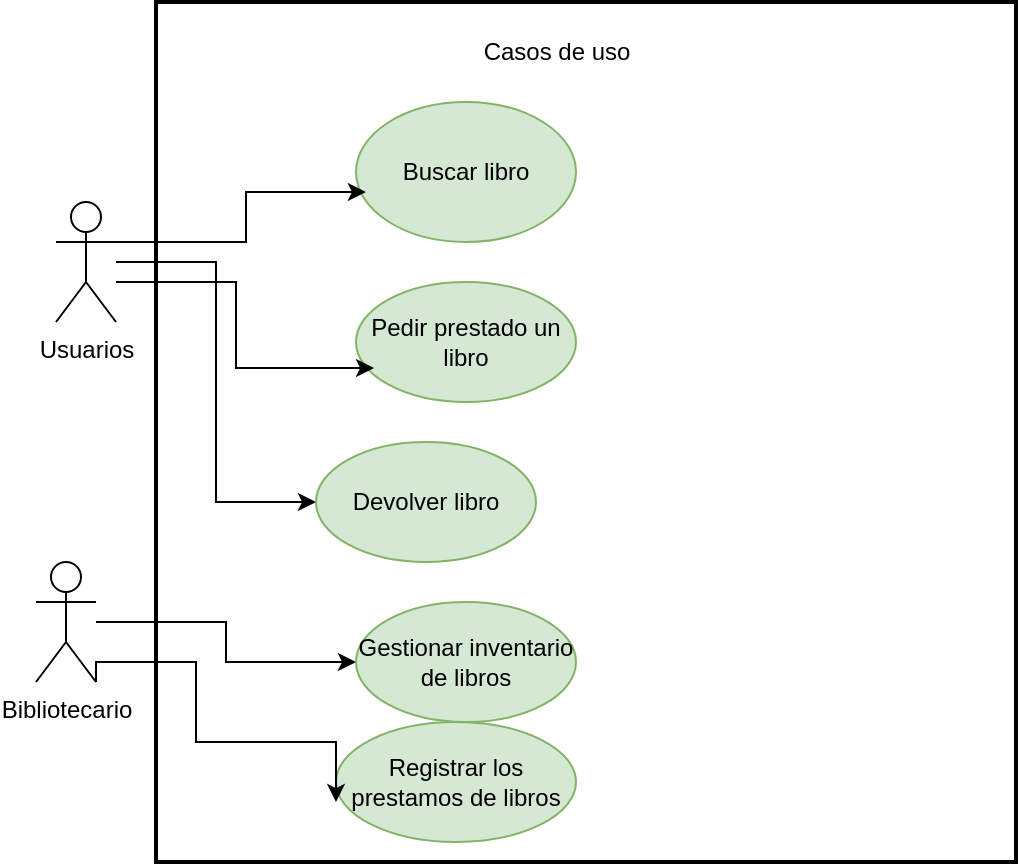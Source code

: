 <mxfile version="24.8.3">
  <diagram name="Página-1" id="oXYI8295tFJx0mUEwKPu">
    <mxGraphModel dx="1241" dy="750" grid="1" gridSize="10" guides="1" tooltips="1" connect="1" arrows="1" fold="1" page="1" pageScale="1" pageWidth="827" pageHeight="1169" math="0" shadow="0">
      <root>
        <mxCell id="0" />
        <mxCell id="1" parent="0" />
        <mxCell id="IIWtllhOlH8QPKd6WJXo-15" value="" style="whiteSpace=wrap;html=1;aspect=fixed;fillColor=none;strokeWidth=2;" vertex="1" parent="1">
          <mxGeometry x="190" y="140" width="430" height="430" as="geometry" />
        </mxCell>
        <mxCell id="IIWtllhOlH8QPKd6WJXo-13" style="edgeStyle=orthogonalEdgeStyle;rounded=0;orthogonalLoop=1;jettySize=auto;html=1;" edge="1" parent="1" source="IIWtllhOlH8QPKd6WJXo-1" target="IIWtllhOlH8QPKd6WJXo-4">
          <mxGeometry relative="1" as="geometry" />
        </mxCell>
        <mxCell id="IIWtllhOlH8QPKd6WJXo-1" value="Bibliotecario" style="shape=umlActor;verticalLabelPosition=bottom;verticalAlign=top;html=1;outlineConnect=0;" vertex="1" parent="1">
          <mxGeometry x="130" y="420" width="30" height="60" as="geometry" />
        </mxCell>
        <mxCell id="IIWtllhOlH8QPKd6WJXo-11" style="edgeStyle=orthogonalEdgeStyle;rounded=0;orthogonalLoop=1;jettySize=auto;html=1;entryX=0;entryY=0.5;entryDx=0;entryDy=0;" edge="1" parent="1" source="IIWtllhOlH8QPKd6WJXo-2" target="IIWtllhOlH8QPKd6WJXo-5">
          <mxGeometry relative="1" as="geometry">
            <Array as="points">
              <mxPoint x="220" y="270" />
              <mxPoint x="220" y="390" />
            </Array>
          </mxGeometry>
        </mxCell>
        <mxCell id="IIWtllhOlH8QPKd6WJXo-2" value="Usuarios" style="shape=umlActor;verticalLabelPosition=bottom;verticalAlign=top;html=1;outlineConnect=0;" vertex="1" parent="1">
          <mxGeometry x="140" y="240" width="30" height="60" as="geometry" />
        </mxCell>
        <mxCell id="IIWtllhOlH8QPKd6WJXo-3" value="Registrar los prestamos de libros" style="ellipse;whiteSpace=wrap;html=1;fillColor=#d5e8d4;strokeColor=#82b366;" vertex="1" parent="1">
          <mxGeometry x="280" y="500" width="120" height="60" as="geometry" />
        </mxCell>
        <mxCell id="IIWtllhOlH8QPKd6WJXo-4" value="Gestionar inventario de libros" style="ellipse;whiteSpace=wrap;html=1;fillColor=#d5e8d4;strokeColor=#82b366;" vertex="1" parent="1">
          <mxGeometry x="290" y="440" width="110" height="60" as="geometry" />
        </mxCell>
        <mxCell id="IIWtllhOlH8QPKd6WJXo-5" value="Devolver libro" style="ellipse;whiteSpace=wrap;html=1;fillColor=#d5e8d4;strokeColor=#82b366;" vertex="1" parent="1">
          <mxGeometry x="270" y="360" width="110" height="60" as="geometry" />
        </mxCell>
        <mxCell id="IIWtllhOlH8QPKd6WJXo-6" value="Pedir prestado un libro" style="ellipse;whiteSpace=wrap;html=1;fillColor=#d5e8d4;strokeColor=#82b366;" vertex="1" parent="1">
          <mxGeometry x="290" y="280" width="110" height="60" as="geometry" />
        </mxCell>
        <mxCell id="IIWtllhOlH8QPKd6WJXo-7" value="&lt;div&gt;Buscar libro&lt;br&gt;&lt;/div&gt;" style="ellipse;whiteSpace=wrap;html=1;fillColor=#d5e8d4;strokeColor=#82b366;" vertex="1" parent="1">
          <mxGeometry x="290" y="190" width="110" height="70" as="geometry" />
        </mxCell>
        <mxCell id="IIWtllhOlH8QPKd6WJXo-8" style="edgeStyle=orthogonalEdgeStyle;rounded=0;orthogonalLoop=1;jettySize=auto;html=1;exitX=0.5;exitY=1;exitDx=0;exitDy=0;fillColor=#d5e8d4;strokeColor=#82b366;" edge="1" parent="1" source="IIWtllhOlH8QPKd6WJXo-6" target="IIWtllhOlH8QPKd6WJXo-6">
          <mxGeometry relative="1" as="geometry" />
        </mxCell>
        <mxCell id="IIWtllhOlH8QPKd6WJXo-10" style="edgeStyle=orthogonalEdgeStyle;rounded=0;orthogonalLoop=1;jettySize=auto;html=1;entryX=0.082;entryY=0.717;entryDx=0;entryDy=0;entryPerimeter=0;" edge="1" parent="1" source="IIWtllhOlH8QPKd6WJXo-2" target="IIWtllhOlH8QPKd6WJXo-6">
          <mxGeometry relative="1" as="geometry">
            <Array as="points">
              <mxPoint x="230" y="280" />
              <mxPoint x="230" y="323" />
            </Array>
          </mxGeometry>
        </mxCell>
        <mxCell id="IIWtllhOlH8QPKd6WJXo-12" style="edgeStyle=orthogonalEdgeStyle;rounded=0;orthogonalLoop=1;jettySize=auto;html=1;exitX=1;exitY=0.333;exitDx=0;exitDy=0;exitPerimeter=0;entryX=0.045;entryY=0.643;entryDx=0;entryDy=0;entryPerimeter=0;" edge="1" parent="1" source="IIWtllhOlH8QPKd6WJXo-2" target="IIWtllhOlH8QPKd6WJXo-7">
          <mxGeometry relative="1" as="geometry">
            <Array as="points">
              <mxPoint x="180" y="260" />
              <mxPoint x="235" y="260" />
              <mxPoint x="235" y="235" />
            </Array>
          </mxGeometry>
        </mxCell>
        <mxCell id="IIWtllhOlH8QPKd6WJXo-14" style="edgeStyle=orthogonalEdgeStyle;rounded=0;orthogonalLoop=1;jettySize=auto;html=1;exitX=1;exitY=1;exitDx=0;exitDy=0;exitPerimeter=0;entryX=0;entryY=0.667;entryDx=0;entryDy=0;entryPerimeter=0;" edge="1" parent="1" source="IIWtllhOlH8QPKd6WJXo-1" target="IIWtllhOlH8QPKd6WJXo-3">
          <mxGeometry relative="1" as="geometry">
            <Array as="points">
              <mxPoint x="210" y="470" />
              <mxPoint x="210" y="510" />
              <mxPoint x="280" y="510" />
            </Array>
          </mxGeometry>
        </mxCell>
        <mxCell id="IIWtllhOlH8QPKd6WJXo-16" value="Casos de uso" style="text;html=1;align=center;verticalAlign=middle;resizable=0;points=[];autosize=1;strokeColor=none;fillColor=none;" vertex="1" parent="1">
          <mxGeometry x="340" y="150" width="100" height="30" as="geometry" />
        </mxCell>
      </root>
    </mxGraphModel>
  </diagram>
</mxfile>
